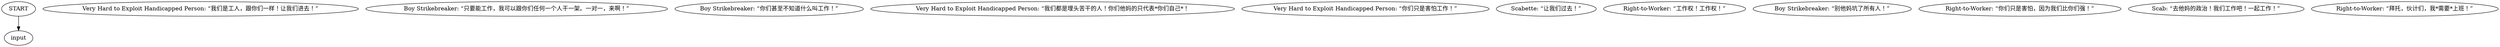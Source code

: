 # GATES / SCAB barks four
# a whole bunch of scabs barks for some other location
# ==================================================
digraph G {
	  0 [label="START"];
	  1 [label="input"];
	  2 [label="Very Hard to Exploit Handicapped Person: “我们是工人，跟你们一样！让我们进去！”"];
	  3 [label="Boy Strikebreaker: “只要能工作，我可以跟你们任何一个人干一架。一对一，来啊！”"];
	  4 [label="Boy Strikebreaker: “你们甚至不知道什么叫工作！”"];
	  5 [label="Very Hard to Exploit Handicapped Person: “我们都是埋头苦干的人！你们他妈的只代表*你们自己*！"];
	  6 [label="Very Hard to Exploit Handicapped Person: “你们只是害怕工作！”"];
	  7 [label="Scabette: “让我们过去！”"];
	  8 [label="Right-to-Worker: “工作权！工作权！”"];
	  10 [label="Boy Strikebreaker: “别他妈坑了所有人！”"];
	  11 [label="Right-to-Worker: “你们只是害怕，因为我们比你们强！”"];
	  12 [label="Scab: “去他妈的政治！我们工作吧！一起工作！”"];
	  13 [label="Right-to-Worker: “拜托，伙计们，我*需要*上班！”"];
	  0 -> 1
}

